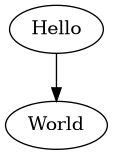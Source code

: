 @startuml Samples

'No acepta indentación ni configuración alguna (!)
digraph G {
    Hello -> World
}

@enduml